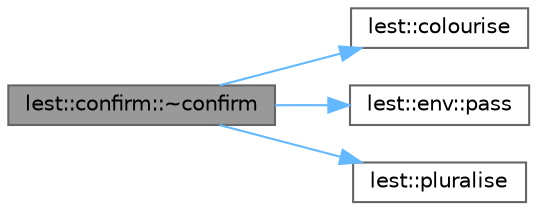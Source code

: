 digraph "lest::confirm::~confirm"
{
 // LATEX_PDF_SIZE
  bgcolor="transparent";
  edge [fontname=Helvetica,fontsize=10,labelfontname=Helvetica,labelfontsize=10];
  node [fontname=Helvetica,fontsize=10,shape=box,height=0.2,width=0.4];
  rankdir="LR";
  Node1 [id="Node000001",label="lest::confirm::~confirm",height=0.2,width=0.4,color="gray40", fillcolor="grey60", style="filled", fontcolor="black",tooltip=" "];
  Node1 -> Node2 [id="edge7_Node000001_Node000002",color="steelblue1",style="solid",tooltip=" "];
  Node2 [id="Node000002",label="lest::colourise",height=0.2,width=0.4,color="grey40", fillcolor="white", style="filled",URL="$namespacelest.html#a9caf47f37e450e7ae4bac7a519b074f2",tooltip=" "];
  Node1 -> Node3 [id="edge8_Node000001_Node000003",color="steelblue1",style="solid",tooltip=" "];
  Node3 [id="Node000003",label="lest::env::pass",height=0.2,width=0.4,color="grey40", fillcolor="white", style="filled",URL="$structlest_1_1env.html#a68d00d5e67fa78d67219cea0cd149e4d",tooltip=" "];
  Node1 -> Node4 [id="edge9_Node000001_Node000004",color="steelblue1",style="solid",tooltip=" "];
  Node4 [id="Node000004",label="lest::pluralise",height=0.2,width=0.4,color="grey40", fillcolor="white", style="filled",URL="$namespacelest.html#a7d802100fe140961785074f81eaabe56",tooltip=" "];
}
